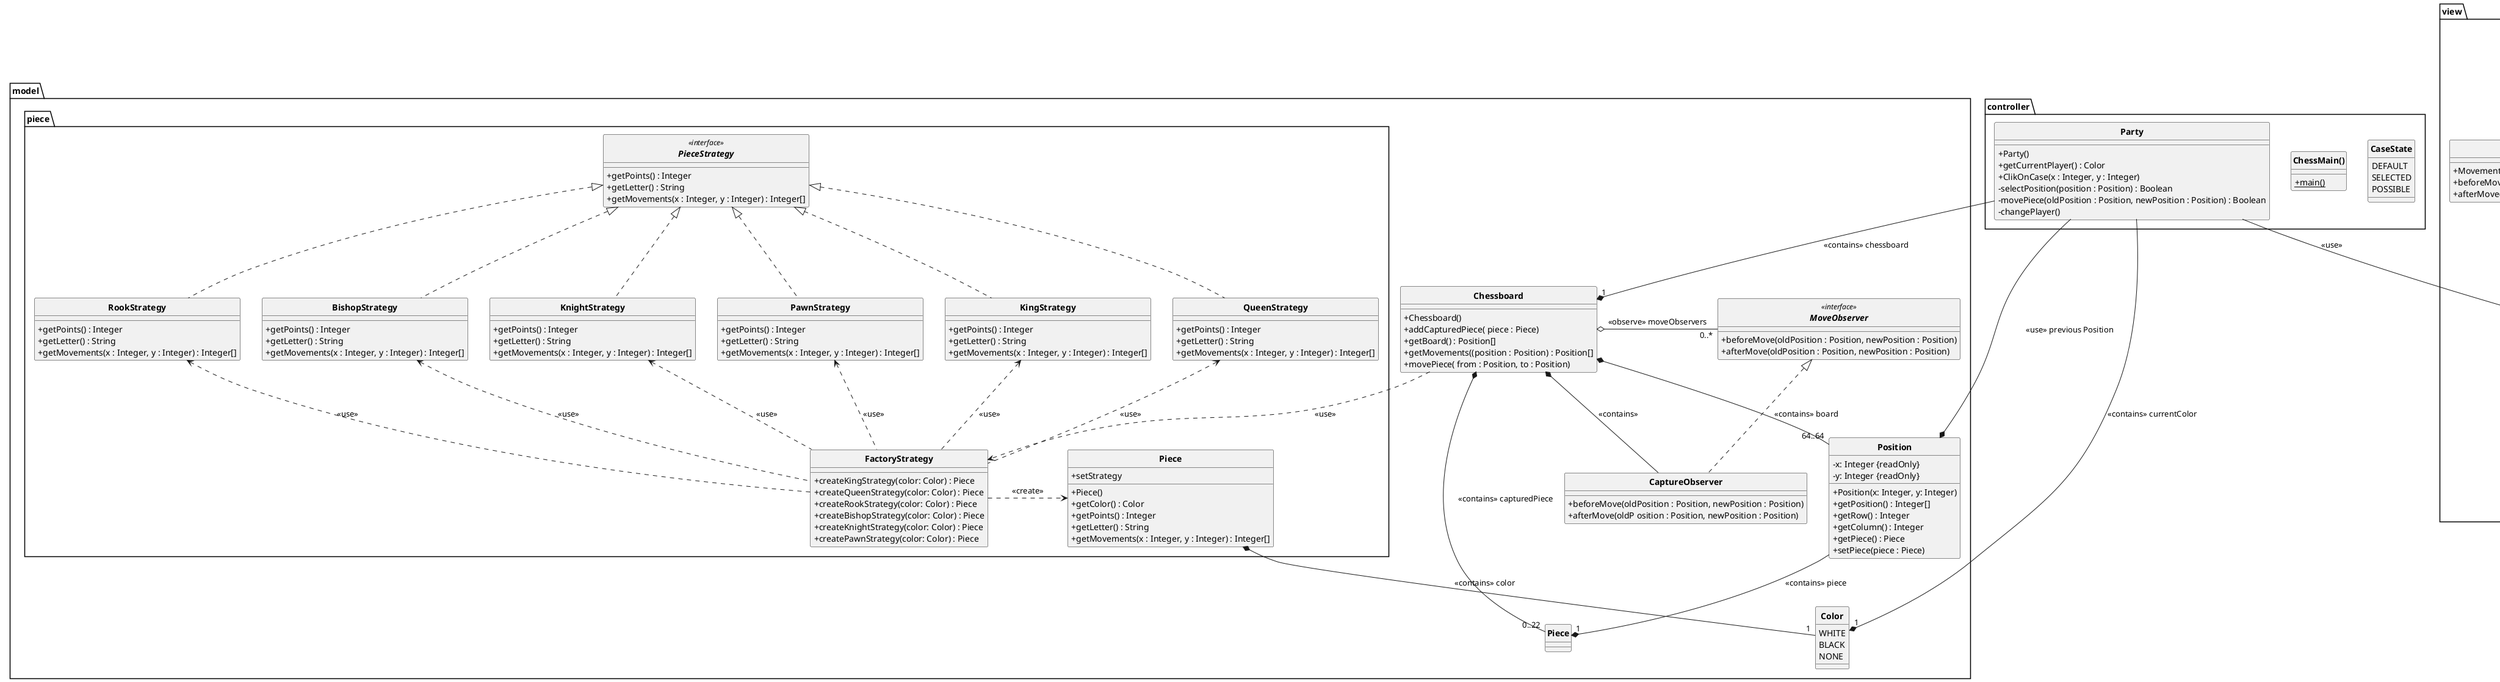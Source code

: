 
@startuml chess
' https://plantuml.com/class-diagram

skinparam style strictuml
skinparam ClassAttributeIconSize 0
skinparam ClassFontStyle bold

package "model" {
    enum Color {
        WHITE
        BLACK
        NONE
    }

    class Position {
        - x: Integer {readOnly}
        - y: Integer {readOnly}
        + Position(x: Integer, y: Integer)
        + getPosition() : Integer[]
        + getRow() : Integer
        + getColumn() : Integer
        + getPiece() : Piece
        + setPiece(piece : Piece)
    }
    Position  --* "1" Piece : <<contains>> piece

    class Chessboard {
        + Chessboard()
        + addCapturedPiece( piece : Piece)
        + getBoard() : Position[]
        + getMovements((position : Position) : Position[]
        + movePiece( from : Position, to : Position)
   }
    Chessboard *-- "64..64" Position : <<contains>> board
    Chessboard *-- "0..22" Piece : <<contains>> capturedPiece
    Chessboard o- "0..*" MoveObserver : <<observe>> moveObservers

    package "piece" {
        class Piece {
            + Piece()
            + getColor() : Color
            + getPoints() : Integer
            + getLetter() : String
            + getMovements(x : Integer, y : Integer) : Integer[]
            + setStrategy
        }
        Piece *-- "1" Color : <<contains>> color

        interface PieceStrategy <<interface>> {
            + getPoints() : Integer
            + getLetter() : String
            + getMovements(x : Integer, y : Integer) : Integer[]
        }

        class KingStrategy implements PieceStrategy{
            + getPoints() : Integer
            + getLetter() : String
            + getMovements(x : Integer, y : Integer) : Integer[]
        }

        class QueenStrategy implements PieceStrategy{
            + getPoints() : Integer
            + getLetter() : String
            + getMovements(x : Integer, y : Integer) : Integer[]
        }

        class RookStrategy implements PieceStrategy {
            + getPoints() : Integer
            + getLetter() : String
            + getMovements(x : Integer, y : Integer) : Integer[]
        }

        class BishopStrategy implements PieceStrategy{
            + getPoints() : Integer
            + getLetter() : String
            + getMovements(x : Integer, y : Integer) : Integer[]
        }

        class KnightStrategy implements PieceStrategy {
            + getPoints() : Integer
            + getLetter() : String
            + getMovements(x : Integer, y : Integer) : Integer[]
        }

        class PawnStrategy implements PieceStrategy{
            + getPoints() : Integer
            + getLetter() : String
            + getMovements(x : Integer, y : Integer) : Integer[]
        }

        class FactoryStrategy {
            + createKingStrategy(color: Color) : Piece
            + createQueenStrategy(color: Color) : Piece
            + createRookStrategy(color: Color) : Piece
            + createBishopStrategy(color: Color) : Piece
            + createKnightStrategy(color: Color) : Piece
            + createPawnStrategy(color: Color) : Piece
        }

        KingStrategy <.. FactoryStrategy : <<use>>
        QueenStrategy <.. FactoryStrategy : <<use>>
        RookStrategy <.. FactoryStrategy : <<use>>
        BishopStrategy <.. FactoryStrategy : <<use>>
        KnightStrategy <.. FactoryStrategy : <<use>>
        PawnStrategy <.. FactoryStrategy : <<use>>

        FactoryStrategy .> Piece : <<create>>
    }

    interface MoveObserver <<interface>> {
         + beforeMove(oldPosition : Position, newPosition : Position)
         + afterMove(oldPosition : Position, newPosition : Position)
    }

    Chessboard ..> FactoryStrategy : <<use>>

    class CaptureObserver implements MoveObserver{
            + beforeMove(oldPosition : Position, newPosition : Position)
            + afterMove(oldP osition : Position, newPosition : Position)
    }
    CaptureObserver --* Chessboard : <<contains>>

}


package "view" {
    class ChessboardView extends JFrame {
        + ChessboardView(party : Party)
        + getCase(position : Position) : Case
        + resetAllBackground()
    }
    ChessboardView ..> Party : <<use>> party
    class Case extends javax.swing.JLabel {
        - defaultColor : Color {readOnly}
        - x: Integer {readOnly}
        - y: Integer {readOnly}
        +Case(party : Party, x : Integer, y : Integer)
        +setPiece(piecePath : String)
        +set(state : CaseState)
        +isEmpty() : Boolean
        +empty()
    }
    Case --* Party : <<use>> party

   class MovementViewObserver implements MoveObserver{
        +MovementViewObserver (chessboardView : ChessboardView)
        + beforeMove(oldPosition : Position, newPosition : Position)
        + afterMove(oldPosition : Position, newPosition : Position)
   }
   MovementViewObserver --* ChessboardView : <<use>> chessboardView


}

package "controller" {

    enum CaseState {
        DEFAULT
        SELECTED
        POSSIBLE
    }
    class ChessMain() {
        + {static} main()
    }

    class Party {
        + Party()
        + getCurrentPlayer() : Color
        + ClikOnCase(x : Integer, y : Integer)
        - selectPosition(position : Position) : Boolean
        - movePiece(oldPosition : Position, newPosition : Position) : Boolean
        - changePlayer()

    }

    Party --* "1" Chessboard: <<contains>> chessboard
    Party --* ChessboardView: <<use>> 
    Party --* "1" Color: <<contains>> currentColor
    Party --* Position: <<use>> previous Position
}


@enduml
